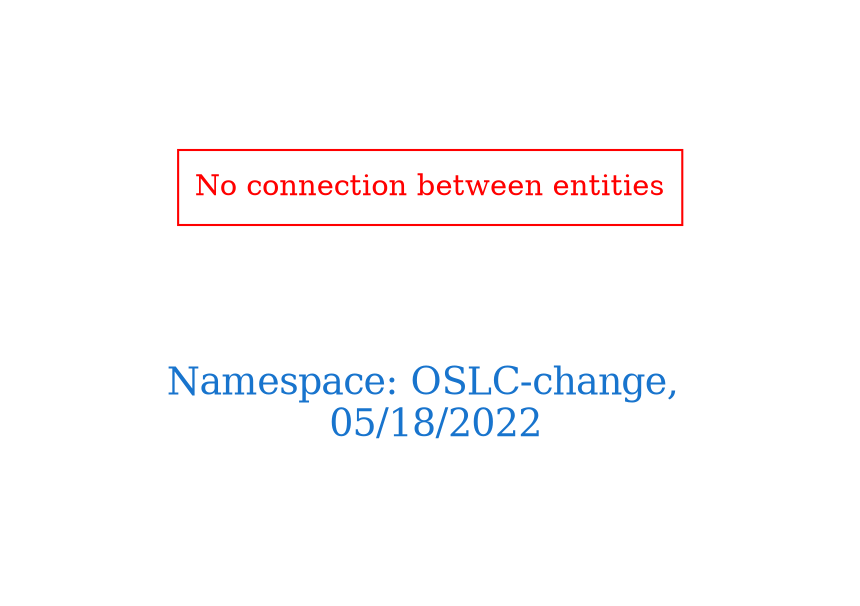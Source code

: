 digraph OGIT_ontology {
 graph [ rankdir= LR,pad=1 
fontsize = 18,
fontcolor= dodgerblue3,label = "\n\n\nNamespace: OSLC-change, \n 05/18/2022"];
node[shape=polygon];
edge [  color="gray81"];

"No connection between entities" [fontcolor = "red",color="red", shape="polygon"]
}
